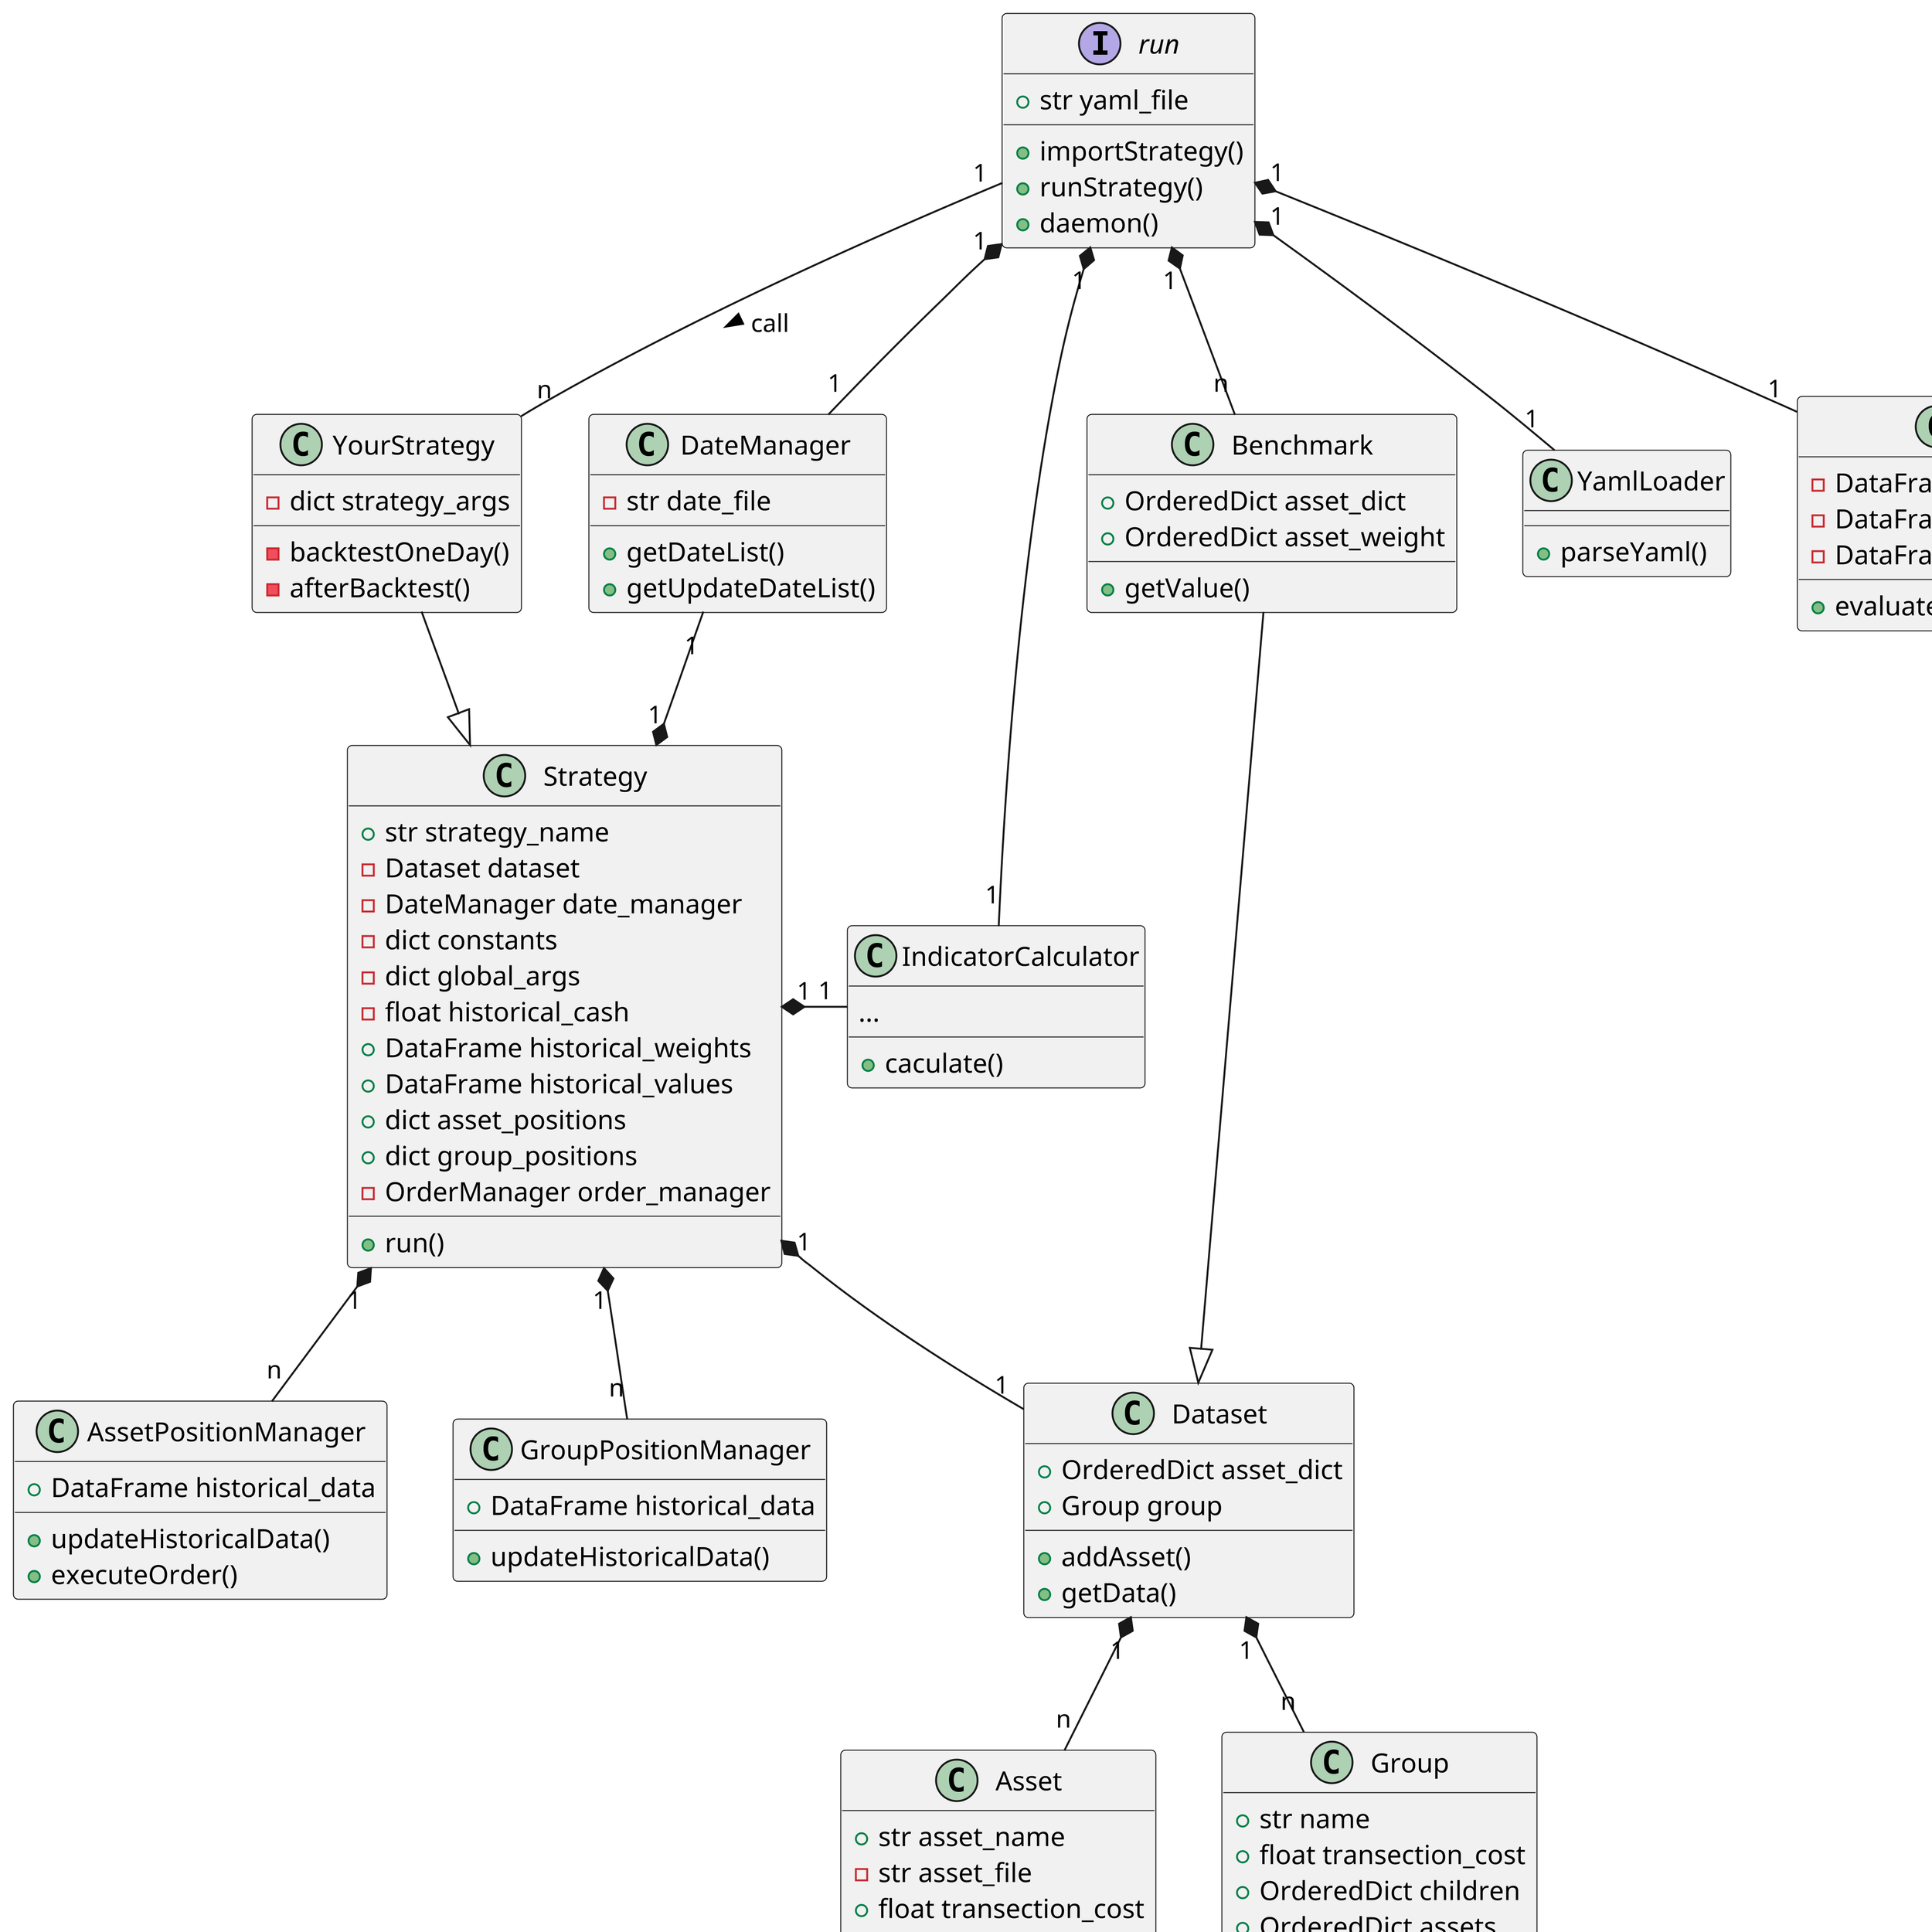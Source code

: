 @startuml
scale 8192*8192

Interface run
class YourStrategy

package framework{
    class Strategy
    class Asset 
    class Group
    class Benchmark
    class Dataset 
    class DateManager
    class IndicatorCalculator 
    class Evaluator
    class YamlLoader
    class AssetPositionManager
    class GroupPositionManager
}

Interface run{
    + str yaml_file
    + importStrategy()
    + runStrategy()
    + daemon()
} 

class YourStrategy{
    - dict strategy_args
    - backtestOneDay()
    - afterBacktest()
}

class Strategy{
    + str strategy_name
    - Dataset dataset
    - DateManager date_manager
    - dict constants
    - dict global_args
    - float historical_cash
    + DataFrame historical_weights
    + DataFrame historical_values
    + dict asset_positions
    + dict group_positions
    - OrderManager order_manager
    + run()
}

class DateManager{
    - str date_file
    + getDateList()
    + getUpdateDateList()
}

class IndicatorCalculator{
    + caculate()
    ...
}

class Asset{
    + str asset_name
    - str asset_file
    + float transection_cost
    + list weight_range
    + getData()
}

class Group{
    + str name
    + float transection_cost
    + OrderedDict children
    + OrderedDict assets
    + list weight_range
    + getAllLeafAsset()
}

class Dataset{
    + OrderedDict asset_dict
    + Group group
    + addAsset()
    + getData()
}

class Benchmark{
    + OrderedDict asset_dict
    + OrderedDict asset_weight
    + getValue()
}

class YamlLoader{
    + parseYaml()
}

class Evaluator{
    - DataFrame strategy_value
    - DataFrame benchmark_value
    - DataFrame asset_close_df
    + evaluate()
}


class AssetPositionManager{
    + DataFrame historical_data
    + updateHistoricalData()
    + executeOrder()
}

class GroupPositionManager{
    + DataFrame historical_data
    + updateHistoricalData()
}

run "1" -- "n" YourStrategy : call >
run  "1" *-- "n" Benchmark
run  "1" *-- "1" Evaluator
run  "1" *-- "1" YamlLoader

YourStrategy --|> Strategy
Strategy  "1" *-- "1" Dataset
Strategy  "1" *-- "n" AssetPositionManager
Strategy  "1" *-- "n" GroupPositionManager
run  "1" *-- "1" DateManager
Strategy  "1" *-left- "1" DateManager

run  "1" *-- "1" IndicatorCalculator
Strategy  "1" *-right- "1" IndicatorCalculator

Dataset  "1" *-- "n" Asset
Dataset  "1" *-- "n" Group
Benchmark  --|> Dataset


@enduml
